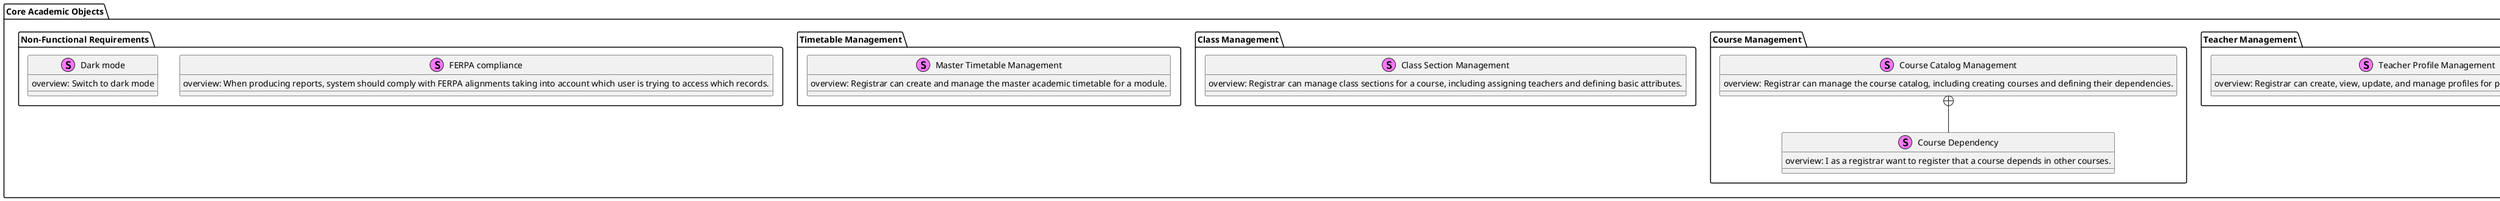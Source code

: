 @startuml
package "Core Academic Objects" as pkg_CoreObjects {
    package "Student Management" {
        stereotype "Student Profile Management" AS stu_mgmt {
            {field} overview: Registrar can create, view, update, and manage student profiles and academic records.
        }
    }
    package "Teacher Management" {
        stereotype "Teacher Profile Management" AS teach_mgmt {
            {field} overview: Registrar can create, view, update, and manage profiles for professors and faculty practitioners.
        }
    }
    package "Course Management" {
        stereotype "Course Catalog Management" AS course_mgmt {
            {field} overview: Registrar can manage the course catalog, including creating courses and defining their dependencies.
        }
        stereotype "Course Dependency" AS course_dependency {
             {field} overview: I as a registrar want to register that a course depends in other courses.
        }
        course_mgmt +-- course_dependency
    }
    package "Class Management" {
        stereotype "Class Section Management" AS class_mgmt {
            {field} overview: Registrar can manage class sections for a course, including assigning teachers and defining basic attributes.
        }
    }
    package "Timetable Management" {
        stereotype "Master Timetable Management" AS timetable_mgmt {
            {field} overview: Registrar can create and manage the master academic timetable for a module.
        }
    }
    package "Non-Functional Requirements" {
         stereotype "FERPA compliance" {
            {field} overview: When producing reports, system should comply with FERPA alignments taking into account which user is trying to access which records.
        }
        stereotype "Dark mode" {
            {field} overview: Switch to dark mode
        }
    }
}
@enduml
